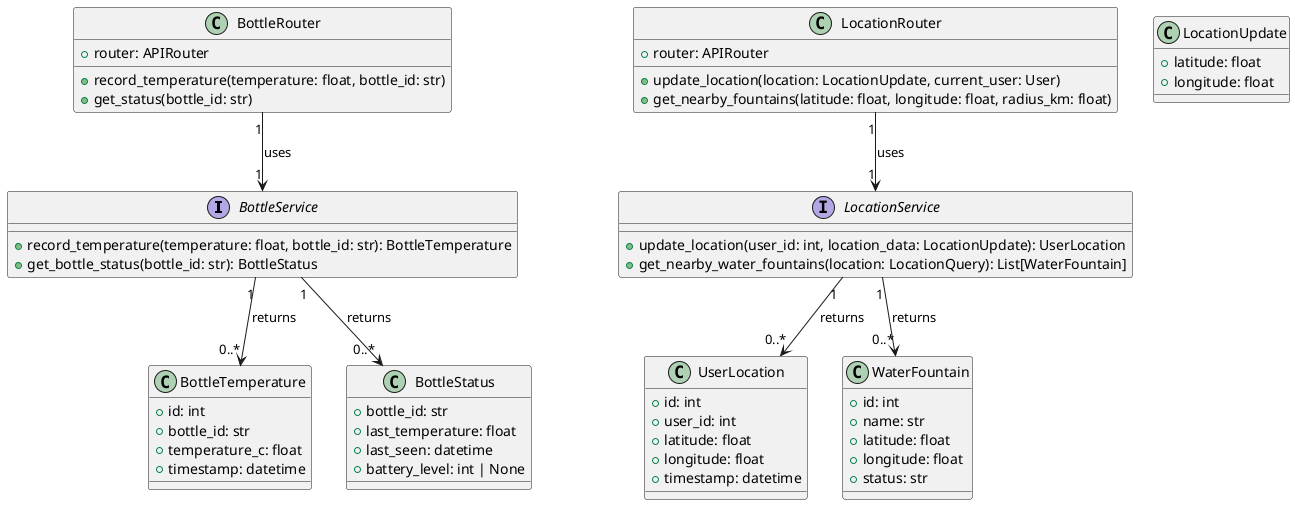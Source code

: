 @startuml BottleLocationModule

' Domain
interface BottleService {
  +record_temperature(temperature: float, bottle_id: str): BottleTemperature
  +get_bottle_status(bottle_id: str): BottleStatus
}

interface LocationService {
  +update_location(user_id: int, location_data: LocationUpdate): UserLocation
  +get_nearby_water_fountains(location: LocationQuery): List[WaterFountain]
}

' Models
class BottleTemperature {
  +id: int
  +bottle_id: str
  +temperature_c: float
  +timestamp: datetime
}

class BottleStatus {
  +bottle_id: str
  +last_temperature: float
  +last_seen: datetime
  +battery_level: int | None
}

class UserLocation {
  +id: int
  +user_id: int
  +latitude: float
  +longitude: float
  +timestamp: datetime
}

class LocationUpdate {
  +latitude: float
  +longitude: float
}

class WaterFountain {
  +id: int
  +name: str
  +latitude: float
  +longitude: float
  +status: str
}

' Router
class BottleRouter {
  +router: APIRouter
  +record_temperature(temperature: float, bottle_id: str)
  +get_status(bottle_id: str)
}

class LocationRouter {
  +router: APIRouter
  +update_location(location: LocationUpdate, current_user: User)
  +get_nearby_fountains(latitude: float, longitude: float, radius_km: float)
}

' Relationships
BottleRouter "1" --> "1" BottleService : uses
LocationRouter "1" --> "1" LocationService : uses
BottleService "1" --> "0..*" BottleTemperature : returns
BottleService "1" --> "0..*" BottleStatus : returns
LocationService "1" --> "0..*" UserLocation : returns
LocationService "1" --> "0..*" WaterFountain : returns

@enduml
